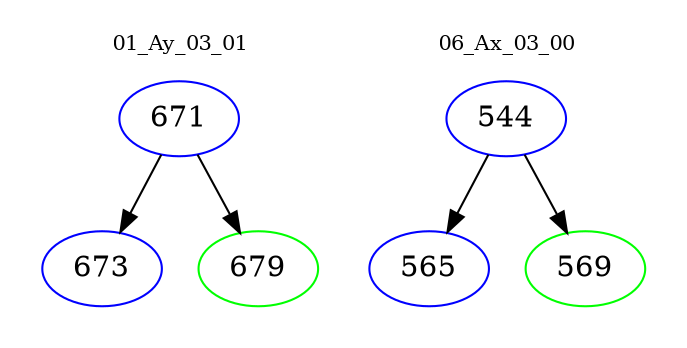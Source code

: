 digraph{
subgraph cluster_0 {
color = white
label = "01_Ay_03_01";
fontsize=10;
T0_671 [label="671", color="blue"]
T0_671 -> T0_673 [color="black"]
T0_673 [label="673", color="blue"]
T0_671 -> T0_679 [color="black"]
T0_679 [label="679", color="green"]
}
subgraph cluster_1 {
color = white
label = "06_Ax_03_00";
fontsize=10;
T1_544 [label="544", color="blue"]
T1_544 -> T1_565 [color="black"]
T1_565 [label="565", color="blue"]
T1_544 -> T1_569 [color="black"]
T1_569 [label="569", color="green"]
}
}
